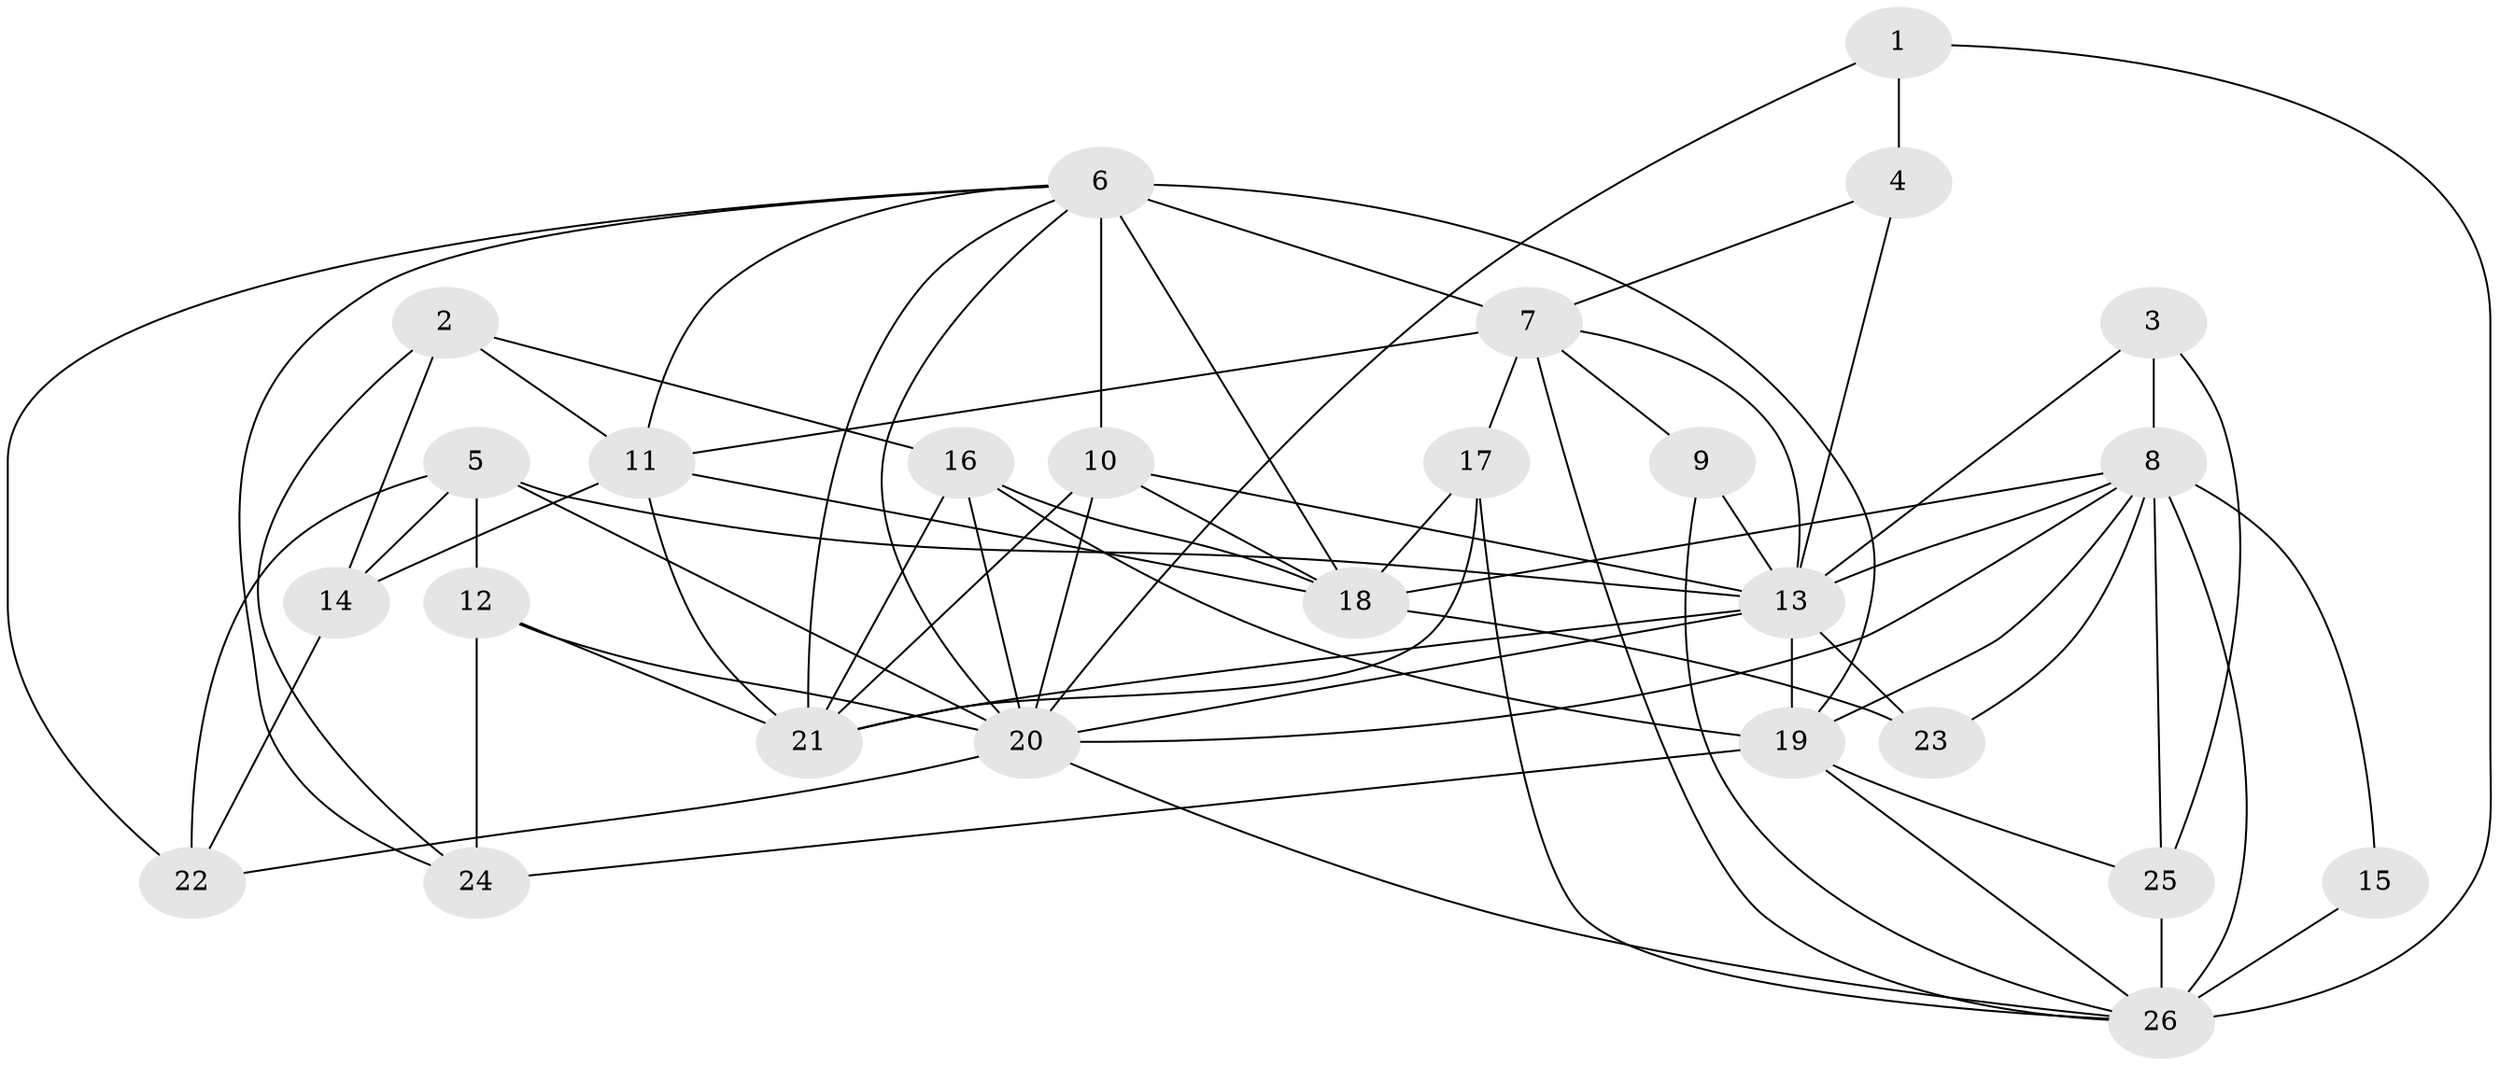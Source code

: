 // original degree distribution, {4: 0.1746031746031746, 6: 0.06349206349206349, 2: 0.15873015873015872, 3: 0.30158730158730157, 5: 0.2222222222222222, 7: 0.047619047619047616, 8: 0.031746031746031744}
// Generated by graph-tools (version 1.1) at 2025/37/03/04/25 23:37:09]
// undirected, 26 vertices, 71 edges
graph export_dot {
  node [color=gray90,style=filled];
  1;
  2;
  3;
  4;
  5;
  6;
  7;
  8;
  9;
  10;
  11;
  12;
  13;
  14;
  15;
  16;
  17;
  18;
  19;
  20;
  21;
  22;
  23;
  24;
  25;
  26;
  1 -- 4 [weight=1.0];
  1 -- 20 [weight=1.0];
  1 -- 26 [weight=1.0];
  2 -- 11 [weight=1.0];
  2 -- 14 [weight=1.0];
  2 -- 16 [weight=1.0];
  2 -- 24 [weight=1.0];
  3 -- 8 [weight=1.0];
  3 -- 13 [weight=1.0];
  3 -- 25 [weight=1.0];
  4 -- 7 [weight=1.0];
  4 -- 13 [weight=2.0];
  5 -- 12 [weight=1.0];
  5 -- 13 [weight=1.0];
  5 -- 14 [weight=1.0];
  5 -- 20 [weight=1.0];
  5 -- 22 [weight=1.0];
  6 -- 7 [weight=1.0];
  6 -- 10 [weight=2.0];
  6 -- 11 [weight=1.0];
  6 -- 18 [weight=1.0];
  6 -- 19 [weight=2.0];
  6 -- 20 [weight=1.0];
  6 -- 21 [weight=1.0];
  6 -- 22 [weight=1.0];
  6 -- 24 [weight=1.0];
  7 -- 9 [weight=1.0];
  7 -- 11 [weight=2.0];
  7 -- 13 [weight=1.0];
  7 -- 17 [weight=1.0];
  7 -- 26 [weight=1.0];
  8 -- 13 [weight=2.0];
  8 -- 15 [weight=1.0];
  8 -- 18 [weight=2.0];
  8 -- 19 [weight=1.0];
  8 -- 20 [weight=1.0];
  8 -- 23 [weight=1.0];
  8 -- 25 [weight=2.0];
  8 -- 26 [weight=2.0];
  9 -- 13 [weight=1.0];
  9 -- 26 [weight=1.0];
  10 -- 13 [weight=1.0];
  10 -- 18 [weight=1.0];
  10 -- 20 [weight=2.0];
  10 -- 21 [weight=2.0];
  11 -- 14 [weight=1.0];
  11 -- 18 [weight=1.0];
  11 -- 21 [weight=1.0];
  12 -- 20 [weight=1.0];
  12 -- 21 [weight=1.0];
  12 -- 24 [weight=1.0];
  13 -- 19 [weight=2.0];
  13 -- 20 [weight=1.0];
  13 -- 21 [weight=1.0];
  13 -- 23 [weight=1.0];
  14 -- 22 [weight=1.0];
  15 -- 26 [weight=2.0];
  16 -- 18 [weight=1.0];
  16 -- 19 [weight=1.0];
  16 -- 20 [weight=1.0];
  16 -- 21 [weight=1.0];
  17 -- 18 [weight=1.0];
  17 -- 21 [weight=1.0];
  17 -- 26 [weight=1.0];
  18 -- 23 [weight=1.0];
  19 -- 24 [weight=2.0];
  19 -- 25 [weight=1.0];
  19 -- 26 [weight=1.0];
  20 -- 22 [weight=2.0];
  20 -- 26 [weight=1.0];
  25 -- 26 [weight=1.0];
}
